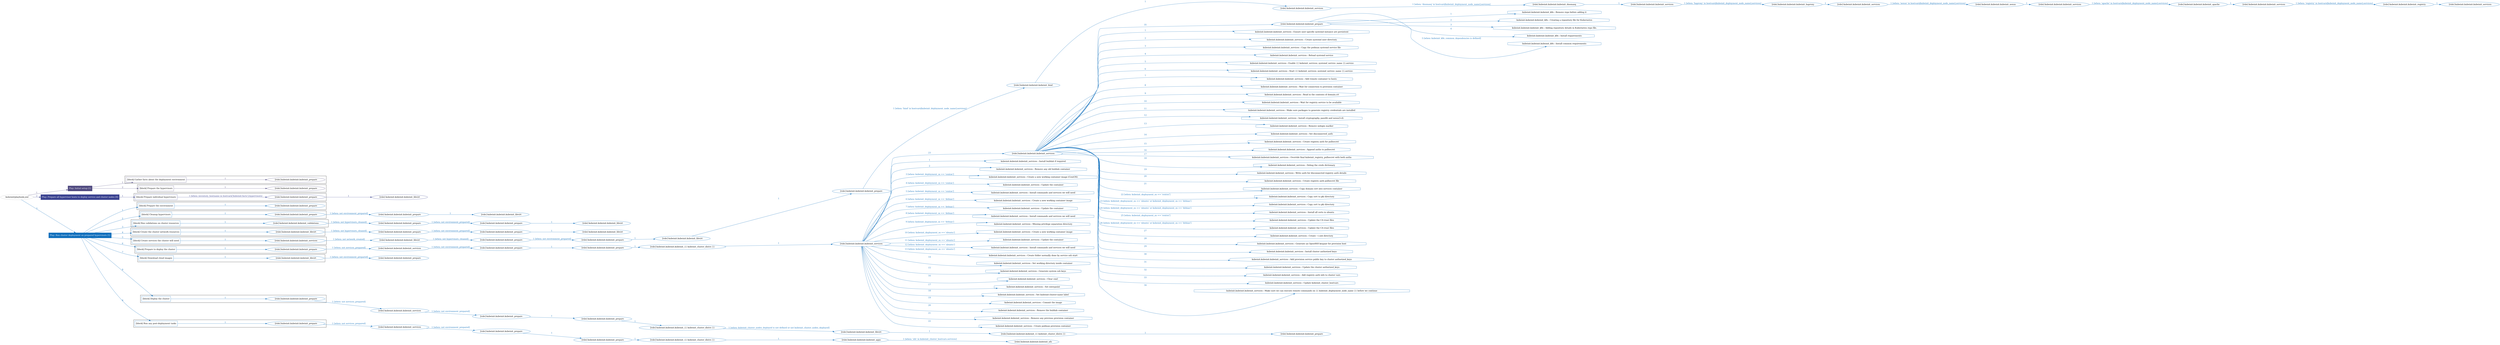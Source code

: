 digraph {
	graph [concentrate=true ordering=in rankdir=LR ratio=fill]
	edge [esep=5 sep=10]
	"kubeinit/playbook.yml" [id=root_node style=dotted]
	play_5ab662bb [label="Play: Initial setup (1)" color="#514b81" fontcolor="#ffffff" id=play_5ab662bb shape=box style=filled tooltip=localhost]
	"kubeinit/playbook.yml" -> play_5ab662bb [label="1 " color="#514b81" fontcolor="#514b81" id=edge_ebf3c23c labeltooltip="1 " tooltip="1 "]
	subgraph "kubeinit.kubeinit.kubeinit_prepare" {
		role_98ee734a [label="[role] kubeinit.kubeinit.kubeinit_prepare" color="#514b81" id=role_98ee734a tooltip="kubeinit.kubeinit.kubeinit_prepare"]
	}
	subgraph "kubeinit.kubeinit.kubeinit_prepare" {
		role_a39552b8 [label="[role] kubeinit.kubeinit.kubeinit_prepare" color="#514b81" id=role_a39552b8 tooltip="kubeinit.kubeinit.kubeinit_prepare"]
	}
	subgraph "Play: Initial setup (1)" {
		play_5ab662bb -> block_e096c8d4 [label=1 color="#514b81" fontcolor="#514b81" id=edge_49d02fd6 labeltooltip=1 tooltip=1]
		subgraph cluster_block_e096c8d4 {
			block_e096c8d4 [label="[block] Gather facts about the deployment environment" color="#514b81" id=block_e096c8d4 labeltooltip="Gather facts about the deployment environment" shape=box tooltip="Gather facts about the deployment environment"]
			block_e096c8d4 -> role_98ee734a [label="1 " color="#514b81" fontcolor="#514b81" id=edge_dd1d15f3 labeltooltip="1 " tooltip="1 "]
		}
		play_5ab662bb -> block_12f66b6c [label=2 color="#514b81" fontcolor="#514b81" id=edge_181e5036 labeltooltip=2 tooltip=2]
		subgraph cluster_block_12f66b6c {
			block_12f66b6c [label="[block] Prepare the hypervisors" color="#514b81" id=block_12f66b6c labeltooltip="Prepare the hypervisors" shape=box tooltip="Prepare the hypervisors"]
			block_12f66b6c -> role_a39552b8 [label="1 " color="#514b81" fontcolor="#514b81" id=edge_7336c1e9 labeltooltip="1 " tooltip="1 "]
		}
	}
	play_02433c2a [label="Play: Prepare all hypervisor hosts to deploy service and cluster nodes (0)" color="#3b4391" fontcolor="#ffffff" id=play_02433c2a shape=box style=filled tooltip="Play: Prepare all hypervisor hosts to deploy service and cluster nodes (0)"]
	"kubeinit/playbook.yml" -> play_02433c2a [label="2 " color="#3b4391" fontcolor="#3b4391" id=edge_a4c3095a labeltooltip="2 " tooltip="2 "]
	subgraph "kubeinit.kubeinit.kubeinit_libvirt" {
		role_f6bf8041 [label="[role] kubeinit.kubeinit.kubeinit_libvirt" color="#3b4391" id=role_f6bf8041 tooltip="kubeinit.kubeinit.kubeinit_libvirt"]
	}
	subgraph "kubeinit.kubeinit.kubeinit_prepare" {
		role_6ce1a612 [label="[role] kubeinit.kubeinit.kubeinit_prepare" color="#3b4391" id=role_6ce1a612 tooltip="kubeinit.kubeinit.kubeinit_prepare"]
		role_6ce1a612 -> role_f6bf8041 [label="1 " color="#3b4391" fontcolor="#3b4391" id=edge_2d008f45 labeltooltip="1 " tooltip="1 "]
	}
	subgraph "Play: Prepare all hypervisor hosts to deploy service and cluster nodes (0)" {
		play_02433c2a -> block_9ccbc82c [label=1 color="#3b4391" fontcolor="#3b4391" id=edge_af727c72 labeltooltip=1 tooltip=1]
		subgraph cluster_block_9ccbc82c {
			block_9ccbc82c [label="[block] Prepare individual hypervisors" color="#3b4391" id=block_9ccbc82c labeltooltip="Prepare individual hypervisors" shape=box tooltip="Prepare individual hypervisors"]
			block_9ccbc82c -> role_6ce1a612 [label="1 [when: inventory_hostname in hostvars['kubeinit-facts'].hypervisors]" color="#3b4391" fontcolor="#3b4391" id=edge_c4544136 labeltooltip="1 [when: inventory_hostname in hostvars['kubeinit-facts'].hypervisors]" tooltip="1 [when: inventory_hostname in hostvars['kubeinit-facts'].hypervisors]"]
		}
	}
	play_c6aca958 [label="Play: Run cluster deployment on prepared hypervisors (1)" color="#106fbc" fontcolor="#ffffff" id=play_c6aca958 shape=box style=filled tooltip=localhost]
	"kubeinit/playbook.yml" -> play_c6aca958 [label="3 " color="#106fbc" fontcolor="#106fbc" id=edge_037a0e92 labeltooltip="3 " tooltip="3 "]
	subgraph "kubeinit.kubeinit.kubeinit_prepare" {
		role_ac014271 [label="[role] kubeinit.kubeinit.kubeinit_prepare" color="#106fbc" id=role_ac014271 tooltip="kubeinit.kubeinit.kubeinit_prepare"]
	}
	subgraph "kubeinit.kubeinit.kubeinit_libvirt" {
		role_482a5015 [label="[role] kubeinit.kubeinit.kubeinit_libvirt" color="#106fbc" id=role_482a5015 tooltip="kubeinit.kubeinit.kubeinit_libvirt"]
	}
	subgraph "kubeinit.kubeinit.kubeinit_prepare" {
		role_163c467f [label="[role] kubeinit.kubeinit.kubeinit_prepare" color="#106fbc" id=role_163c467f tooltip="kubeinit.kubeinit.kubeinit_prepare"]
		role_163c467f -> role_482a5015 [label="1 " color="#106fbc" fontcolor="#106fbc" id=edge_fae512df labeltooltip="1 " tooltip="1 "]
	}
	subgraph "kubeinit.kubeinit.kubeinit_prepare" {
		role_073ed2dc [label="[role] kubeinit.kubeinit.kubeinit_prepare" color="#106fbc" id=role_073ed2dc tooltip="kubeinit.kubeinit.kubeinit_prepare"]
		role_073ed2dc -> role_163c467f [label="1 [when: not environment_prepared]" color="#106fbc" fontcolor="#106fbc" id=edge_1db2e264 labeltooltip="1 [when: not environment_prepared]" tooltip="1 [when: not environment_prepared]"]
	}
	subgraph "kubeinit.kubeinit.kubeinit_libvirt" {
		role_8c407f26 [label="[role] kubeinit.kubeinit.kubeinit_libvirt" color="#106fbc" id=role_8c407f26 tooltip="kubeinit.kubeinit.kubeinit_libvirt"]
	}
	subgraph "kubeinit.kubeinit.kubeinit_prepare" {
		role_5e22e991 [label="[role] kubeinit.kubeinit.kubeinit_prepare" color="#106fbc" id=role_5e22e991 tooltip="kubeinit.kubeinit.kubeinit_prepare"]
		role_5e22e991 -> role_8c407f26 [label="1 " color="#106fbc" fontcolor="#106fbc" id=edge_0cad0fa8 labeltooltip="1 " tooltip="1 "]
	}
	subgraph "kubeinit.kubeinit.kubeinit_prepare" {
		role_fffedd7f [label="[role] kubeinit.kubeinit.kubeinit_prepare" color="#106fbc" id=role_fffedd7f tooltip="kubeinit.kubeinit.kubeinit_prepare"]
		role_fffedd7f -> role_5e22e991 [label="1 [when: not environment_prepared]" color="#106fbc" fontcolor="#106fbc" id=edge_d866bcaa labeltooltip="1 [when: not environment_prepared]" tooltip="1 [when: not environment_prepared]"]
	}
	subgraph "kubeinit.kubeinit.kubeinit_validations" {
		role_8ad9839d [label="[role] kubeinit.kubeinit.kubeinit_validations" color="#106fbc" id=role_8ad9839d tooltip="kubeinit.kubeinit.kubeinit_validations"]
		role_8ad9839d -> role_fffedd7f [label="1 [when: not hypervisors_cleaned]" color="#106fbc" fontcolor="#106fbc" id=edge_c5886b38 labeltooltip="1 [when: not hypervisors_cleaned]" tooltip="1 [when: not hypervisors_cleaned]"]
	}
	subgraph "kubeinit.kubeinit.kubeinit_libvirt" {
		role_b13c2fc8 [label="[role] kubeinit.kubeinit.kubeinit_libvirt" color="#106fbc" id=role_b13c2fc8 tooltip="kubeinit.kubeinit.kubeinit_libvirt"]
	}
	subgraph "kubeinit.kubeinit.kubeinit_prepare" {
		role_e59cb795 [label="[role] kubeinit.kubeinit.kubeinit_prepare" color="#106fbc" id=role_e59cb795 tooltip="kubeinit.kubeinit.kubeinit_prepare"]
		role_e59cb795 -> role_b13c2fc8 [label="1 " color="#106fbc" fontcolor="#106fbc" id=edge_e53df473 labeltooltip="1 " tooltip="1 "]
	}
	subgraph "kubeinit.kubeinit.kubeinit_prepare" {
		role_00fa8c9d [label="[role] kubeinit.kubeinit.kubeinit_prepare" color="#106fbc" id=role_00fa8c9d tooltip="kubeinit.kubeinit.kubeinit_prepare"]
		role_00fa8c9d -> role_e59cb795 [label="1 [when: not environment_prepared]" color="#106fbc" fontcolor="#106fbc" id=edge_3fdacc5d labeltooltip="1 [when: not environment_prepared]" tooltip="1 [when: not environment_prepared]"]
	}
	subgraph "kubeinit.kubeinit.kubeinit_libvirt" {
		role_f760d7d8 [label="[role] kubeinit.kubeinit.kubeinit_libvirt" color="#106fbc" id=role_f760d7d8 tooltip="kubeinit.kubeinit.kubeinit_libvirt"]
		role_f760d7d8 -> role_00fa8c9d [label="1 [when: not hypervisors_cleaned]" color="#106fbc" fontcolor="#106fbc" id=edge_dfa277c0 labeltooltip="1 [when: not hypervisors_cleaned]" tooltip="1 [when: not hypervisors_cleaned]"]
	}
	subgraph "kubeinit.kubeinit.kubeinit_services" {
		role_31afbdfc [label="[role] kubeinit.kubeinit.kubeinit_services" color="#106fbc" id=role_31afbdfc tooltip="kubeinit.kubeinit.kubeinit_services"]
	}
	subgraph "kubeinit.kubeinit.kubeinit_registry" {
		role_6ca138fa [label="[role] kubeinit.kubeinit.kubeinit_registry" color="#106fbc" id=role_6ca138fa tooltip="kubeinit.kubeinit.kubeinit_registry"]
		role_6ca138fa -> role_31afbdfc [label="1 " color="#106fbc" fontcolor="#106fbc" id=edge_cd700514 labeltooltip="1 " tooltip="1 "]
	}
	subgraph "kubeinit.kubeinit.kubeinit_services" {
		role_bc919470 [label="[role] kubeinit.kubeinit.kubeinit_services" color="#106fbc" id=role_bc919470 tooltip="kubeinit.kubeinit.kubeinit_services"]
		role_bc919470 -> role_6ca138fa [label="1 [when: 'registry' in hostvars[kubeinit_deployment_node_name].services]" color="#106fbc" fontcolor="#106fbc" id=edge_43f704e1 labeltooltip="1 [when: 'registry' in hostvars[kubeinit_deployment_node_name].services]" tooltip="1 [when: 'registry' in hostvars[kubeinit_deployment_node_name].services]"]
	}
	subgraph "kubeinit.kubeinit.kubeinit_apache" {
		role_33f678dc [label="[role] kubeinit.kubeinit.kubeinit_apache" color="#106fbc" id=role_33f678dc tooltip="kubeinit.kubeinit.kubeinit_apache"]
		role_33f678dc -> role_bc919470 [label="1 " color="#106fbc" fontcolor="#106fbc" id=edge_02ea418f labeltooltip="1 " tooltip="1 "]
	}
	subgraph "kubeinit.kubeinit.kubeinit_services" {
		role_c966c406 [label="[role] kubeinit.kubeinit.kubeinit_services" color="#106fbc" id=role_c966c406 tooltip="kubeinit.kubeinit.kubeinit_services"]
		role_c966c406 -> role_33f678dc [label="1 [when: 'apache' in hostvars[kubeinit_deployment_node_name].services]" color="#106fbc" fontcolor="#106fbc" id=edge_fb604c72 labeltooltip="1 [when: 'apache' in hostvars[kubeinit_deployment_node_name].services]" tooltip="1 [when: 'apache' in hostvars[kubeinit_deployment_node_name].services]"]
	}
	subgraph "kubeinit.kubeinit.kubeinit_nexus" {
		role_31358922 [label="[role] kubeinit.kubeinit.kubeinit_nexus" color="#106fbc" id=role_31358922 tooltip="kubeinit.kubeinit.kubeinit_nexus"]
		role_31358922 -> role_c966c406 [label="1 " color="#106fbc" fontcolor="#106fbc" id=edge_43644a1e labeltooltip="1 " tooltip="1 "]
	}
	subgraph "kubeinit.kubeinit.kubeinit_services" {
		role_762c7896 [label="[role] kubeinit.kubeinit.kubeinit_services" color="#106fbc" id=role_762c7896 tooltip="kubeinit.kubeinit.kubeinit_services"]
		role_762c7896 -> role_31358922 [label="1 [when: 'nexus' in hostvars[kubeinit_deployment_node_name].services]" color="#106fbc" fontcolor="#106fbc" id=edge_3ec52e58 labeltooltip="1 [when: 'nexus' in hostvars[kubeinit_deployment_node_name].services]" tooltip="1 [when: 'nexus' in hostvars[kubeinit_deployment_node_name].services]"]
	}
	subgraph "kubeinit.kubeinit.kubeinit_haproxy" {
		role_9e303934 [label="[role] kubeinit.kubeinit.kubeinit_haproxy" color="#106fbc" id=role_9e303934 tooltip="kubeinit.kubeinit.kubeinit_haproxy"]
		role_9e303934 -> role_762c7896 [label="1 " color="#106fbc" fontcolor="#106fbc" id=edge_0b2f4ccd labeltooltip="1 " tooltip="1 "]
	}
	subgraph "kubeinit.kubeinit.kubeinit_services" {
		role_e7ed7ea0 [label="[role] kubeinit.kubeinit.kubeinit_services" color="#106fbc" id=role_e7ed7ea0 tooltip="kubeinit.kubeinit.kubeinit_services"]
		role_e7ed7ea0 -> role_9e303934 [label="1 [when: 'haproxy' in hostvars[kubeinit_deployment_node_name].services]" color="#106fbc" fontcolor="#106fbc" id=edge_50ef4c71 labeltooltip="1 [when: 'haproxy' in hostvars[kubeinit_deployment_node_name].services]" tooltip="1 [when: 'haproxy' in hostvars[kubeinit_deployment_node_name].services]"]
	}
	subgraph "kubeinit.kubeinit.kubeinit_dnsmasq" {
		role_09920162 [label="[role] kubeinit.kubeinit.kubeinit_dnsmasq" color="#106fbc" id=role_09920162 tooltip="kubeinit.kubeinit.kubeinit_dnsmasq"]
		role_09920162 -> role_e7ed7ea0 [label="1 " color="#106fbc" fontcolor="#106fbc" id=edge_3602e484 labeltooltip="1 " tooltip="1 "]
	}
	subgraph "kubeinit.kubeinit.kubeinit_services" {
		role_1d092cbe [label="[role] kubeinit.kubeinit.kubeinit_services" color="#106fbc" id=role_1d092cbe tooltip="kubeinit.kubeinit.kubeinit_services"]
		role_1d092cbe -> role_09920162 [label="1 [when: 'dnsmasq' in hostvars[kubeinit_deployment_node_name].services]" color="#106fbc" fontcolor="#106fbc" id=edge_44bb666c labeltooltip="1 [when: 'dnsmasq' in hostvars[kubeinit_deployment_node_name].services]" tooltip="1 [when: 'dnsmasq' in hostvars[kubeinit_deployment_node_name].services]"]
	}
	subgraph "kubeinit.kubeinit.kubeinit_bind" {
		role_01372d0e [label="[role] kubeinit.kubeinit.kubeinit_bind" color="#106fbc" id=role_01372d0e tooltip="kubeinit.kubeinit.kubeinit_bind"]
		role_01372d0e -> role_1d092cbe [label="1 " color="#106fbc" fontcolor="#106fbc" id=edge_c5a6786d labeltooltip="1 " tooltip="1 "]
	}
	subgraph "kubeinit.kubeinit.kubeinit_prepare" {
		role_6ece88f4 [label="[role] kubeinit.kubeinit.kubeinit_prepare" color="#106fbc" id=role_6ece88f4 tooltip="kubeinit.kubeinit.kubeinit_prepare"]
		role_6ece88f4 -> role_01372d0e [label="1 [when: 'bind' in hostvars[kubeinit_deployment_node_name].services]" color="#106fbc" fontcolor="#106fbc" id=edge_ceabd250 labeltooltip="1 [when: 'bind' in hostvars[kubeinit_deployment_node_name].services]" tooltip="1 [when: 'bind' in hostvars[kubeinit_deployment_node_name].services]"]
	}
	subgraph "kubeinit.kubeinit.kubeinit_libvirt" {
		role_2f3aa351 [label="[role] kubeinit.kubeinit.kubeinit_libvirt" color="#106fbc" id=role_2f3aa351 tooltip="kubeinit.kubeinit.kubeinit_libvirt"]
		role_2f3aa351 -> role_6ece88f4 [label="1 " color="#106fbc" fontcolor="#106fbc" id=edge_ca0fcede labeltooltip="1 " tooltip="1 "]
	}
	subgraph "kubeinit.kubeinit.kubeinit_prepare" {
		role_faf44b00 [label="[role] kubeinit.kubeinit.kubeinit_prepare" color="#106fbc" id=role_faf44b00 tooltip="kubeinit.kubeinit.kubeinit_prepare"]
		role_faf44b00 -> role_2f3aa351 [label="1 " color="#106fbc" fontcolor="#106fbc" id=edge_3dc9e9bf labeltooltip="1 " tooltip="1 "]
	}
	subgraph "kubeinit.kubeinit.kubeinit_prepare" {
		role_f3c1d98b [label="[role] kubeinit.kubeinit.kubeinit_prepare" color="#106fbc" id=role_f3c1d98b tooltip="kubeinit.kubeinit.kubeinit_prepare"]
		role_f3c1d98b -> role_faf44b00 [label="1 [when: not environment_prepared]" color="#106fbc" fontcolor="#106fbc" id=edge_71df6cd0 labeltooltip="1 [when: not environment_prepared]" tooltip="1 [when: not environment_prepared]"]
	}
	subgraph "kubeinit.kubeinit.kubeinit_libvirt" {
		role_306113ca [label="[role] kubeinit.kubeinit.kubeinit_libvirt" color="#106fbc" id=role_306113ca tooltip="kubeinit.kubeinit.kubeinit_libvirt"]
		role_306113ca -> role_f3c1d98b [label="1 [when: not hypervisors_cleaned]" color="#106fbc" fontcolor="#106fbc" id=edge_5e85fd25 labeltooltip="1 [when: not hypervisors_cleaned]" tooltip="1 [when: not hypervisors_cleaned]"]
	}
	subgraph "kubeinit.kubeinit.kubeinit_services" {
		role_e5888b7d [label="[role] kubeinit.kubeinit.kubeinit_services" color="#106fbc" id=role_e5888b7d tooltip="kubeinit.kubeinit.kubeinit_services"]
		role_e5888b7d -> role_306113ca [label="1 [when: not network_created]" color="#106fbc" fontcolor="#106fbc" id=edge_e43538a5 labeltooltip="1 [when: not network_created]" tooltip="1 [when: not network_created]"]
	}
	subgraph "kubeinit.kubeinit.kubeinit_prepare" {
		role_8159b9af [label="[role] kubeinit.kubeinit.kubeinit_prepare" color="#106fbc" id=role_8159b9af tooltip="kubeinit.kubeinit.kubeinit_prepare"]
		task_ed824fc7 [label="kubeinit.kubeinit.kubeinit_k8s : Remove repo before adding it" color="#106fbc" id=task_ed824fc7 shape=octagon tooltip="kubeinit.kubeinit.kubeinit_k8s : Remove repo before adding it"]
		role_8159b9af -> task_ed824fc7 [label="1 " color="#106fbc" fontcolor="#106fbc" id=edge_a9a38442 labeltooltip="1 " tooltip="1 "]
		task_d75c1d2a [label="kubeinit.kubeinit.kubeinit_k8s : Creating a repository file for Kubernetes" color="#106fbc" id=task_d75c1d2a shape=octagon tooltip="kubeinit.kubeinit.kubeinit_k8s : Creating a repository file for Kubernetes"]
		role_8159b9af -> task_d75c1d2a [label="2 " color="#106fbc" fontcolor="#106fbc" id=edge_c01504d5 labeltooltip="2 " tooltip="2 "]
		task_6aabfa82 [label="kubeinit.kubeinit.kubeinit_k8s : Adding repository details in Kubernetes repo file." color="#106fbc" id=task_6aabfa82 shape=octagon tooltip="kubeinit.kubeinit.kubeinit_k8s : Adding repository details in Kubernetes repo file."]
		role_8159b9af -> task_6aabfa82 [label="3 " color="#106fbc" fontcolor="#106fbc" id=edge_c625568f labeltooltip="3 " tooltip="3 "]
		task_5d1b185b [label="kubeinit.kubeinit.kubeinit_k8s : Install requirements" color="#106fbc" id=task_5d1b185b shape=octagon tooltip="kubeinit.kubeinit.kubeinit_k8s : Install requirements"]
		role_8159b9af -> task_5d1b185b [label="4 " color="#106fbc" fontcolor="#106fbc" id=edge_5b9de25e labeltooltip="4 " tooltip="4 "]
		task_3bce3506 [label="kubeinit.kubeinit.kubeinit_k8s : Install common requirements" color="#106fbc" id=task_3bce3506 shape=octagon tooltip="kubeinit.kubeinit.kubeinit_k8s : Install common requirements"]
		role_8159b9af -> task_3bce3506 [label="5 [when: kubeinit_k8s_common_dependencies is defined]" color="#106fbc" fontcolor="#106fbc" id=edge_4cb045f8 labeltooltip="5 [when: kubeinit_k8s_common_dependencies is defined]" tooltip="5 [when: kubeinit_k8s_common_dependencies is defined]"]
	}
	subgraph "kubeinit.kubeinit.kubeinit_services" {
		role_5f121c0a [label="[role] kubeinit.kubeinit.kubeinit_services" color="#106fbc" id=role_5f121c0a tooltip="kubeinit.kubeinit.kubeinit_services"]
		task_4196302a [label="kubeinit.kubeinit.kubeinit_services : Ensure user specific systemd instance are persistent" color="#106fbc" id=task_4196302a shape=octagon tooltip="kubeinit.kubeinit.kubeinit_services : Ensure user specific systemd instance are persistent"]
		role_5f121c0a -> task_4196302a [label="1 " color="#106fbc" fontcolor="#106fbc" id=edge_de88b558 labeltooltip="1 " tooltip="1 "]
		task_f3ad0cbe [label="kubeinit.kubeinit.kubeinit_services : Create systemd user directory" color="#106fbc" id=task_f3ad0cbe shape=octagon tooltip="kubeinit.kubeinit.kubeinit_services : Create systemd user directory"]
		role_5f121c0a -> task_f3ad0cbe [label="2 " color="#106fbc" fontcolor="#106fbc" id=edge_811e1090 labeltooltip="2 " tooltip="2 "]
		task_3076af28 [label="kubeinit.kubeinit.kubeinit_services : Copy the podman systemd service file" color="#106fbc" id=task_3076af28 shape=octagon tooltip="kubeinit.kubeinit.kubeinit_services : Copy the podman systemd service file"]
		role_5f121c0a -> task_3076af28 [label="3 " color="#106fbc" fontcolor="#106fbc" id=edge_d125f62f labeltooltip="3 " tooltip="3 "]
		task_32e1502b [label="kubeinit.kubeinit.kubeinit_services : Reload systemd service" color="#106fbc" id=task_32e1502b shape=octagon tooltip="kubeinit.kubeinit.kubeinit_services : Reload systemd service"]
		role_5f121c0a -> task_32e1502b [label="4 " color="#106fbc" fontcolor="#106fbc" id=edge_7d20908c labeltooltip="4 " tooltip="4 "]
		task_c3447a9f [label="kubeinit.kubeinit.kubeinit_services : Enable {{ kubeinit_services_systemd_service_name }}.service" color="#106fbc" id=task_c3447a9f shape=octagon tooltip="kubeinit.kubeinit.kubeinit_services : Enable {{ kubeinit_services_systemd_service_name }}.service"]
		role_5f121c0a -> task_c3447a9f [label="5 " color="#106fbc" fontcolor="#106fbc" id=edge_125db239 labeltooltip="5 " tooltip="5 "]
		task_3414b285 [label="kubeinit.kubeinit.kubeinit_services : Start {{ kubeinit_services_systemd_service_name }}.service" color="#106fbc" id=task_3414b285 shape=octagon tooltip="kubeinit.kubeinit.kubeinit_services : Start {{ kubeinit_services_systemd_service_name }}.service"]
		role_5f121c0a -> task_3414b285 [label="6 " color="#106fbc" fontcolor="#106fbc" id=edge_a732813b labeltooltip="6 " tooltip="6 "]
		task_24a11dc7 [label="kubeinit.kubeinit.kubeinit_services : Add remote container to hosts" color="#106fbc" id=task_24a11dc7 shape=octagon tooltip="kubeinit.kubeinit.kubeinit_services : Add remote container to hosts"]
		role_5f121c0a -> task_24a11dc7 [label="7 " color="#106fbc" fontcolor="#106fbc" id=edge_368cd9d9 labeltooltip="7 " tooltip="7 "]
		task_d4e31603 [label="kubeinit.kubeinit.kubeinit_services : Wait for connection to provision container" color="#106fbc" id=task_d4e31603 shape=octagon tooltip="kubeinit.kubeinit.kubeinit_services : Wait for connection to provision container"]
		role_5f121c0a -> task_d4e31603 [label="8 " color="#106fbc" fontcolor="#106fbc" id=edge_a6fd46be labeltooltip="8 " tooltip="8 "]
		task_b7b1e018 [label="kubeinit.kubeinit.kubeinit_services : Read in the contents of domain.crt" color="#106fbc" id=task_b7b1e018 shape=octagon tooltip="kubeinit.kubeinit.kubeinit_services : Read in the contents of domain.crt"]
		role_5f121c0a -> task_b7b1e018 [label="9 " color="#106fbc" fontcolor="#106fbc" id=edge_bd033d4e labeltooltip="9 " tooltip="9 "]
		task_156b1e8f [label="kubeinit.kubeinit.kubeinit_services : Wait for registry service to be available" color="#106fbc" id=task_156b1e8f shape=octagon tooltip="kubeinit.kubeinit.kubeinit_services : Wait for registry service to be available"]
		role_5f121c0a -> task_156b1e8f [label="10 " color="#106fbc" fontcolor="#106fbc" id=edge_d7bbd032 labeltooltip="10 " tooltip="10 "]
		task_12017c96 [label="kubeinit.kubeinit.kubeinit_services : Make sure packages to generate registry credentials are installed" color="#106fbc" id=task_12017c96 shape=octagon tooltip="kubeinit.kubeinit.kubeinit_services : Make sure packages to generate registry credentials are installed"]
		role_5f121c0a -> task_12017c96 [label="11 " color="#106fbc" fontcolor="#106fbc" id=edge_856d230f labeltooltip="11 " tooltip="11 "]
		task_f67e7161 [label="kubeinit.kubeinit.kubeinit_services : Install cryptography, passlib and nexus3-cli" color="#106fbc" id=task_f67e7161 shape=octagon tooltip="kubeinit.kubeinit.kubeinit_services : Install cryptography, passlib and nexus3-cli"]
		role_5f121c0a -> task_f67e7161 [label="12 " color="#106fbc" fontcolor="#106fbc" id=edge_b6e5325a labeltooltip="12 " tooltip="12 "]
		task_a0e8f826 [label="kubeinit.kubeinit.kubeinit_services : Remove nologin marker" color="#106fbc" id=task_a0e8f826 shape=octagon tooltip="kubeinit.kubeinit.kubeinit_services : Remove nologin marker"]
		role_5f121c0a -> task_a0e8f826 [label="13 " color="#106fbc" fontcolor="#106fbc" id=edge_4c5a515f labeltooltip="13 " tooltip="13 "]
		task_c8cb7c25 [label="kubeinit.kubeinit.kubeinit_services : Set disconnected_auth" color="#106fbc" id=task_c8cb7c25 shape=octagon tooltip="kubeinit.kubeinit.kubeinit_services : Set disconnected_auth"]
		role_5f121c0a -> task_c8cb7c25 [label="14 " color="#106fbc" fontcolor="#106fbc" id=edge_fc68d260 labeltooltip="14 " tooltip="14 "]
		task_c9e3cbe3 [label="kubeinit.kubeinit.kubeinit_services : Create registry auth for pullsecret" color="#106fbc" id=task_c9e3cbe3 shape=octagon tooltip="kubeinit.kubeinit.kubeinit_services : Create registry auth for pullsecret"]
		role_5f121c0a -> task_c9e3cbe3 [label="15 " color="#106fbc" fontcolor="#106fbc" id=edge_1bb4b551 labeltooltip="15 " tooltip="15 "]
		task_72dbdeb4 [label="kubeinit.kubeinit.kubeinit_services : Append auths to pullsecret" color="#106fbc" id=task_72dbdeb4 shape=octagon tooltip="kubeinit.kubeinit.kubeinit_services : Append auths to pullsecret"]
		role_5f121c0a -> task_72dbdeb4 [label="16 " color="#106fbc" fontcolor="#106fbc" id=edge_c1f16258 labeltooltip="16 " tooltip="16 "]
		task_eaed99e0 [label="kubeinit.kubeinit.kubeinit_services : Override final kubeinit_registry_pullsecret with both auths" color="#106fbc" id=task_eaed99e0 shape=octagon tooltip="kubeinit.kubeinit.kubeinit_services : Override final kubeinit_registry_pullsecret with both auths"]
		role_5f121c0a -> task_eaed99e0 [label="17 " color="#106fbc" fontcolor="#106fbc" id=edge_00216640 labeltooltip="17 " tooltip="17 "]
		task_31260c77 [label="kubeinit.kubeinit.kubeinit_services : Debug the creds dictionary" color="#106fbc" id=task_31260c77 shape=octagon tooltip="kubeinit.kubeinit.kubeinit_services : Debug the creds dictionary"]
		role_5f121c0a -> task_31260c77 [label="18 " color="#106fbc" fontcolor="#106fbc" id=edge_212e6261 labeltooltip="18 " tooltip="18 "]
		task_b532cecd [label="kubeinit.kubeinit.kubeinit_services : Write auth for disconnected registry auth details" color="#106fbc" id=task_b532cecd shape=octagon tooltip="kubeinit.kubeinit.kubeinit_services : Write auth for disconnected registry auth details"]
		role_5f121c0a -> task_b532cecd [label="19 " color="#106fbc" fontcolor="#106fbc" id=edge_d9ab88d3 labeltooltip="19 " tooltip="19 "]
		task_b43a9ade [label="kubeinit.kubeinit.kubeinit_services : Create registry auth pullsecret file" color="#106fbc" id=task_b43a9ade shape=octagon tooltip="kubeinit.kubeinit.kubeinit_services : Create registry auth pullsecret file"]
		role_5f121c0a -> task_b43a9ade [label="20 " color="#106fbc" fontcolor="#106fbc" id=edge_35023bda labeltooltip="20 " tooltip="20 "]
		task_d163f409 [label="kubeinit.kubeinit.kubeinit_services : Copy domain cert into services container" color="#106fbc" id=task_d163f409 shape=octagon tooltip="kubeinit.kubeinit.kubeinit_services : Copy domain cert into services container"]
		role_5f121c0a -> task_d163f409 [label="21 " color="#106fbc" fontcolor="#106fbc" id=edge_2141298f labeltooltip="21 " tooltip="21 "]
		task_e32e6ed1 [label="kubeinit.kubeinit.kubeinit_services : Copy cert to pki directory" color="#106fbc" id=task_e32e6ed1 shape=octagon tooltip="kubeinit.kubeinit.kubeinit_services : Copy cert to pki directory"]
		role_5f121c0a -> task_e32e6ed1 [label="22 [when: kubeinit_deployment_os == 'centos']" color="#106fbc" fontcolor="#106fbc" id=edge_26c8ca68 labeltooltip="22 [when: kubeinit_deployment_os == 'centos']" tooltip="22 [when: kubeinit_deployment_os == 'centos']"]
		task_4c4ee713 [label="kubeinit.kubeinit.kubeinit_services : Copy cert to pki directory" color="#106fbc" id=task_4c4ee713 shape=octagon tooltip="kubeinit.kubeinit.kubeinit_services : Copy cert to pki directory"]
		role_5f121c0a -> task_4c4ee713 [label="23 [when: kubeinit_deployment_os == 'ubuntu' or kubeinit_deployment_os == 'debian']" color="#106fbc" fontcolor="#106fbc" id=edge_d71bb6d5 labeltooltip="23 [when: kubeinit_deployment_os == 'ubuntu' or kubeinit_deployment_os == 'debian']" tooltip="23 [when: kubeinit_deployment_os == 'ubuntu' or kubeinit_deployment_os == 'debian']"]
		task_f8572373 [label="kubeinit.kubeinit.kubeinit_services : Install all certs in ubuntu" color="#106fbc" id=task_f8572373 shape=octagon tooltip="kubeinit.kubeinit.kubeinit_services : Install all certs in ubuntu"]
		role_5f121c0a -> task_f8572373 [label="24 [when: kubeinit_deployment_os == 'ubuntu' or kubeinit_deployment_os == 'debian']" color="#106fbc" fontcolor="#106fbc" id=edge_11f87902 labeltooltip="24 [when: kubeinit_deployment_os == 'ubuntu' or kubeinit_deployment_os == 'debian']" tooltip="24 [when: kubeinit_deployment_os == 'ubuntu' or kubeinit_deployment_os == 'debian']"]
		task_4fc38236 [label="kubeinit.kubeinit.kubeinit_services : Update the CA trust files" color="#106fbc" id=task_4fc38236 shape=octagon tooltip="kubeinit.kubeinit.kubeinit_services : Update the CA trust files"]
		role_5f121c0a -> task_4fc38236 [label="25 [when: kubeinit_deployment_os == 'centos']" color="#106fbc" fontcolor="#106fbc" id=edge_408b9956 labeltooltip="25 [when: kubeinit_deployment_os == 'centos']" tooltip="25 [when: kubeinit_deployment_os == 'centos']"]
		task_0a23fe22 [label="kubeinit.kubeinit.kubeinit_services : Update the CA trust files" color="#106fbc" id=task_0a23fe22 shape=octagon tooltip="kubeinit.kubeinit.kubeinit_services : Update the CA trust files"]
		role_5f121c0a -> task_0a23fe22 [label="26 [when: kubeinit_deployment_os == 'ubuntu' or kubeinit_deployment_os == 'debian']" color="#106fbc" fontcolor="#106fbc" id=edge_a2ea73ef labeltooltip="26 [when: kubeinit_deployment_os == 'ubuntu' or kubeinit_deployment_os == 'debian']" tooltip="26 [when: kubeinit_deployment_os == 'ubuntu' or kubeinit_deployment_os == 'debian']"]
		task_fe744e0a [label="kubeinit.kubeinit.kubeinit_services : Create ~/.ssh directory" color="#106fbc" id=task_fe744e0a shape=octagon tooltip="kubeinit.kubeinit.kubeinit_services : Create ~/.ssh directory"]
		role_5f121c0a -> task_fe744e0a [label="27 " color="#106fbc" fontcolor="#106fbc" id=edge_61309d4e labeltooltip="27 " tooltip="27 "]
		task_5bc218ed [label="kubeinit.kubeinit.kubeinit_services : Generate an OpenSSH keypair for provision host" color="#106fbc" id=task_5bc218ed shape=octagon tooltip="kubeinit.kubeinit.kubeinit_services : Generate an OpenSSH keypair for provision host"]
		role_5f121c0a -> task_5bc218ed [label="28 " color="#106fbc" fontcolor="#106fbc" id=edge_a7bf2fb7 labeltooltip="28 " tooltip="28 "]
		task_94f3974b [label="kubeinit.kubeinit.kubeinit_services : Install cluster authorized keys" color="#106fbc" id=task_94f3974b shape=octagon tooltip="kubeinit.kubeinit.kubeinit_services : Install cluster authorized keys"]
		role_5f121c0a -> task_94f3974b [label="29 " color="#106fbc" fontcolor="#106fbc" id=edge_44f49b04 labeltooltip="29 " tooltip="29 "]
		task_9479f36d [label="kubeinit.kubeinit.kubeinit_services : Add provision service public key to cluster authorized_keys" color="#106fbc" id=task_9479f36d shape=octagon tooltip="kubeinit.kubeinit.kubeinit_services : Add provision service public key to cluster authorized_keys"]
		role_5f121c0a -> task_9479f36d [label="30 " color="#106fbc" fontcolor="#106fbc" id=edge_cc2c167e labeltooltip="30 " tooltip="30 "]
		task_736248a0 [label="kubeinit.kubeinit.kubeinit_services : Update the cluster authorized_keys" color="#106fbc" id=task_736248a0 shape=octagon tooltip="kubeinit.kubeinit.kubeinit_services : Update the cluster authorized_keys"]
		role_5f121c0a -> task_736248a0 [label="31 " color="#106fbc" fontcolor="#106fbc" id=edge_39896865 labeltooltip="31 " tooltip="31 "]
		task_313e16d1 [label="kubeinit.kubeinit.kubeinit_services : Add registry auth info to cluster vars" color="#106fbc" id=task_313e16d1 shape=octagon tooltip="kubeinit.kubeinit.kubeinit_services : Add registry auth info to cluster vars"]
		role_5f121c0a -> task_313e16d1 [label="32 " color="#106fbc" fontcolor="#106fbc" id=edge_153102f5 labeltooltip="32 " tooltip="32 "]
		task_17201a14 [label="kubeinit.kubeinit.kubeinit_services : Update kubeinit_cluster_hostvars" color="#106fbc" id=task_17201a14 shape=octagon tooltip="kubeinit.kubeinit.kubeinit_services : Update kubeinit_cluster_hostvars"]
		role_5f121c0a -> task_17201a14 [label="33 " color="#106fbc" fontcolor="#106fbc" id=edge_2e736eef labeltooltip="33 " tooltip="33 "]
		task_41225e7e [label="kubeinit.kubeinit.kubeinit_services : Make sure we can execute remote commands on {{ kubeinit_deployment_node_name }} before we continue" color="#106fbc" id=task_41225e7e shape=octagon tooltip="kubeinit.kubeinit.kubeinit_services : Make sure we can execute remote commands on {{ kubeinit_deployment_node_name }} before we continue"]
		role_5f121c0a -> task_41225e7e [label="34 " color="#106fbc" fontcolor="#106fbc" id=edge_134d3d47 labeltooltip="34 " tooltip="34 "]
		role_5f121c0a -> role_8159b9af [label="35 " color="#106fbc" fontcolor="#106fbc" id=edge_a94fb1e7 labeltooltip="35 " tooltip="35 "]
	}
	subgraph "kubeinit.kubeinit.kubeinit_services" {
		role_4a5d0d65 [label="[role] kubeinit.kubeinit.kubeinit_services" color="#106fbc" id=role_4a5d0d65 tooltip="kubeinit.kubeinit.kubeinit_services"]
		task_bf1b84e1 [label="kubeinit.kubeinit.kubeinit_services : Install buildah if required" color="#106fbc" id=task_bf1b84e1 shape=octagon tooltip="kubeinit.kubeinit.kubeinit_services : Install buildah if required"]
		role_4a5d0d65 -> task_bf1b84e1 [label="1 " color="#106fbc" fontcolor="#106fbc" id=edge_45ac6b6c labeltooltip="1 " tooltip="1 "]
		task_be5faa08 [label="kubeinit.kubeinit.kubeinit_services : Remove any old buildah container" color="#106fbc" id=task_be5faa08 shape=octagon tooltip="kubeinit.kubeinit.kubeinit_services : Remove any old buildah container"]
		role_4a5d0d65 -> task_be5faa08 [label="2 " color="#106fbc" fontcolor="#106fbc" id=edge_7332fe51 labeltooltip="2 " tooltip="2 "]
		task_0ad72757 [label="kubeinit.kubeinit.kubeinit_services : Create a new working container image (CentOS)" color="#106fbc" id=task_0ad72757 shape=octagon tooltip="kubeinit.kubeinit.kubeinit_services : Create a new working container image (CentOS)"]
		role_4a5d0d65 -> task_0ad72757 [label="3 [when: kubeinit_deployment_os == 'centos']" color="#106fbc" fontcolor="#106fbc" id=edge_e20446cb labeltooltip="3 [when: kubeinit_deployment_os == 'centos']" tooltip="3 [when: kubeinit_deployment_os == 'centos']"]
		task_635b07cc [label="kubeinit.kubeinit.kubeinit_services : Update the container" color="#106fbc" id=task_635b07cc shape=octagon tooltip="kubeinit.kubeinit.kubeinit_services : Update the container"]
		role_4a5d0d65 -> task_635b07cc [label="4 [when: kubeinit_deployment_os == 'centos']" color="#106fbc" fontcolor="#106fbc" id=edge_bd7b43e1 labeltooltip="4 [when: kubeinit_deployment_os == 'centos']" tooltip="4 [when: kubeinit_deployment_os == 'centos']"]
		task_9d916a7c [label="kubeinit.kubeinit.kubeinit_services : Install commands and services we will need" color="#106fbc" id=task_9d916a7c shape=octagon tooltip="kubeinit.kubeinit.kubeinit_services : Install commands and services we will need"]
		role_4a5d0d65 -> task_9d916a7c [label="5 [when: kubeinit_deployment_os == 'centos']" color="#106fbc" fontcolor="#106fbc" id=edge_15284179 labeltooltip="5 [when: kubeinit_deployment_os == 'centos']" tooltip="5 [when: kubeinit_deployment_os == 'centos']"]
		task_0a58928b [label="kubeinit.kubeinit.kubeinit_services : Create a new working container image" color="#106fbc" id=task_0a58928b shape=octagon tooltip="kubeinit.kubeinit.kubeinit_services : Create a new working container image"]
		role_4a5d0d65 -> task_0a58928b [label="6 [when: kubeinit_deployment_os == 'debian']" color="#106fbc" fontcolor="#106fbc" id=edge_2b59747e labeltooltip="6 [when: kubeinit_deployment_os == 'debian']" tooltip="6 [when: kubeinit_deployment_os == 'debian']"]
		task_1a088b07 [label="kubeinit.kubeinit.kubeinit_services : Update the container" color="#106fbc" id=task_1a088b07 shape=octagon tooltip="kubeinit.kubeinit.kubeinit_services : Update the container"]
		role_4a5d0d65 -> task_1a088b07 [label="7 [when: kubeinit_deployment_os == 'debian']" color="#106fbc" fontcolor="#106fbc" id=edge_685334ab labeltooltip="7 [when: kubeinit_deployment_os == 'debian']" tooltip="7 [when: kubeinit_deployment_os == 'debian']"]
		task_4bc0f5a7 [label="kubeinit.kubeinit.kubeinit_services : Install commands and services we will need" color="#106fbc" id=task_4bc0f5a7 shape=octagon tooltip="kubeinit.kubeinit.kubeinit_services : Install commands and services we will need"]
		role_4a5d0d65 -> task_4bc0f5a7 [label="8 [when: kubeinit_deployment_os == 'debian']" color="#106fbc" fontcolor="#106fbc" id=edge_cefb50ee labeltooltip="8 [when: kubeinit_deployment_os == 'debian']" tooltip="8 [when: kubeinit_deployment_os == 'debian']"]
		task_03ba4bb8 [label="kubeinit.kubeinit.kubeinit_services : Missing privilege separation directory" color="#106fbc" id=task_03ba4bb8 shape=octagon tooltip="kubeinit.kubeinit.kubeinit_services : Missing privilege separation directory"]
		role_4a5d0d65 -> task_03ba4bb8 [label="9 [when: kubeinit_deployment_os == 'debian']" color="#106fbc" fontcolor="#106fbc" id=edge_3a982faf labeltooltip="9 [when: kubeinit_deployment_os == 'debian']" tooltip="9 [when: kubeinit_deployment_os == 'debian']"]
		task_1606cb50 [label="kubeinit.kubeinit.kubeinit_services : Create a new working container image" color="#106fbc" id=task_1606cb50 shape=octagon tooltip="kubeinit.kubeinit.kubeinit_services : Create a new working container image"]
		role_4a5d0d65 -> task_1606cb50 [label="10 [when: kubeinit_deployment_os == 'ubuntu']" color="#106fbc" fontcolor="#106fbc" id=edge_d2a13461 labeltooltip="10 [when: kubeinit_deployment_os == 'ubuntu']" tooltip="10 [when: kubeinit_deployment_os == 'ubuntu']"]
		task_7fc05a44 [label="kubeinit.kubeinit.kubeinit_services : Update the container" color="#106fbc" id=task_7fc05a44 shape=octagon tooltip="kubeinit.kubeinit.kubeinit_services : Update the container"]
		role_4a5d0d65 -> task_7fc05a44 [label="11 [when: kubeinit_deployment_os == 'ubuntu']" color="#106fbc" fontcolor="#106fbc" id=edge_34eee869 labeltooltip="11 [when: kubeinit_deployment_os == 'ubuntu']" tooltip="11 [when: kubeinit_deployment_os == 'ubuntu']"]
		task_f98a7de5 [label="kubeinit.kubeinit.kubeinit_services : Install commands and services we will need" color="#106fbc" id=task_f98a7de5 shape=octagon tooltip="kubeinit.kubeinit.kubeinit_services : Install commands and services we will need"]
		role_4a5d0d65 -> task_f98a7de5 [label="12 [when: kubeinit_deployment_os == 'ubuntu']" color="#106fbc" fontcolor="#106fbc" id=edge_b147359a labeltooltip="12 [when: kubeinit_deployment_os == 'ubuntu']" tooltip="12 [when: kubeinit_deployment_os == 'ubuntu']"]
		task_8afd837d [label="kubeinit.kubeinit.kubeinit_services : Create folder normally done by service ssh start" color="#106fbc" id=task_8afd837d shape=octagon tooltip="kubeinit.kubeinit.kubeinit_services : Create folder normally done by service ssh start"]
		role_4a5d0d65 -> task_8afd837d [label="13 [when: kubeinit_deployment_os == 'ubuntu']" color="#106fbc" fontcolor="#106fbc" id=edge_5340e6ce labeltooltip="13 [when: kubeinit_deployment_os == 'ubuntu']" tooltip="13 [when: kubeinit_deployment_os == 'ubuntu']"]
		task_597bebf1 [label="kubeinit.kubeinit.kubeinit_services : Set working directory inside container" color="#106fbc" id=task_597bebf1 shape=octagon tooltip="kubeinit.kubeinit.kubeinit_services : Set working directory inside container"]
		role_4a5d0d65 -> task_597bebf1 [label="14 " color="#106fbc" fontcolor="#106fbc" id=edge_4797a70f labeltooltip="14 " tooltip="14 "]
		task_a2d10372 [label="kubeinit.kubeinit.kubeinit_services : Generate system ssh keys" color="#106fbc" id=task_a2d10372 shape=octagon tooltip="kubeinit.kubeinit.kubeinit_services : Generate system ssh keys"]
		role_4a5d0d65 -> task_a2d10372 [label="15 " color="#106fbc" fontcolor="#106fbc" id=edge_b76b4b1e labeltooltip="15 " tooltip="15 "]
		task_1db46a5a [label="kubeinit.kubeinit.kubeinit_services : Clear cmd" color="#106fbc" id=task_1db46a5a shape=octagon tooltip="kubeinit.kubeinit.kubeinit_services : Clear cmd"]
		role_4a5d0d65 -> task_1db46a5a [label="16 " color="#106fbc" fontcolor="#106fbc" id=edge_1887e568 labeltooltip="16 " tooltip="16 "]
		task_f8fade6d [label="kubeinit.kubeinit.kubeinit_services : Set entrypoint" color="#106fbc" id=task_f8fade6d shape=octagon tooltip="kubeinit.kubeinit.kubeinit_services : Set entrypoint"]
		role_4a5d0d65 -> task_f8fade6d [label="17 " color="#106fbc" fontcolor="#106fbc" id=edge_e0d21812 labeltooltip="17 " tooltip="17 "]
		task_6cf16671 [label="kubeinit.kubeinit.kubeinit_services : Set kubeinit-cluster-name label" color="#106fbc" id=task_6cf16671 shape=octagon tooltip="kubeinit.kubeinit.kubeinit_services : Set kubeinit-cluster-name label"]
		role_4a5d0d65 -> task_6cf16671 [label="18 " color="#106fbc" fontcolor="#106fbc" id=edge_598efc6a labeltooltip="18 " tooltip="18 "]
		task_928c5338 [label="kubeinit.kubeinit.kubeinit_services : Commit the image" color="#106fbc" id=task_928c5338 shape=octagon tooltip="kubeinit.kubeinit.kubeinit_services : Commit the image"]
		role_4a5d0d65 -> task_928c5338 [label="19 " color="#106fbc" fontcolor="#106fbc" id=edge_ee187df7 labeltooltip="19 " tooltip="19 "]
		task_d1796a01 [label="kubeinit.kubeinit.kubeinit_services : Remove the buildah container" color="#106fbc" id=task_d1796a01 shape=octagon tooltip="kubeinit.kubeinit.kubeinit_services : Remove the buildah container"]
		role_4a5d0d65 -> task_d1796a01 [label="20 " color="#106fbc" fontcolor="#106fbc" id=edge_3c3146e9 labeltooltip="20 " tooltip="20 "]
		task_09de2a1f [label="kubeinit.kubeinit.kubeinit_services : Remove any previous provision container" color="#106fbc" id=task_09de2a1f shape=octagon tooltip="kubeinit.kubeinit.kubeinit_services : Remove any previous provision container"]
		role_4a5d0d65 -> task_09de2a1f [label="21 " color="#106fbc" fontcolor="#106fbc" id=edge_05183a55 labeltooltip="21 " tooltip="21 "]
		task_6fc1fef4 [label="kubeinit.kubeinit.kubeinit_services : Create podman provision container" color="#106fbc" id=task_6fc1fef4 shape=octagon tooltip="kubeinit.kubeinit.kubeinit_services : Create podman provision container"]
		role_4a5d0d65 -> task_6fc1fef4 [label="22 " color="#106fbc" fontcolor="#106fbc" id=edge_940c785e labeltooltip="22 " tooltip="22 "]
		role_4a5d0d65 -> role_5f121c0a [label="23 " color="#106fbc" fontcolor="#106fbc" id=edge_71aae617 labeltooltip="23 " tooltip="23 "]
	}
	subgraph "kubeinit.kubeinit.kubeinit_{{ kubeinit_cluster_distro }}" {
		role_52fd22c5 [label="[role] kubeinit.kubeinit.kubeinit_{{ kubeinit_cluster_distro }}" color="#106fbc" id=role_52fd22c5 tooltip="kubeinit.kubeinit.kubeinit_{{ kubeinit_cluster_distro }}"]
		role_52fd22c5 -> role_4a5d0d65 [label="1 " color="#106fbc" fontcolor="#106fbc" id=edge_1a890a18 labeltooltip="1 " tooltip="1 "]
	}
	subgraph "kubeinit.kubeinit.kubeinit_prepare" {
		role_4189c36d [label="[role] kubeinit.kubeinit.kubeinit_prepare" color="#106fbc" id=role_4189c36d tooltip="kubeinit.kubeinit.kubeinit_prepare"]
		role_4189c36d -> role_52fd22c5 [label="1 " color="#106fbc" fontcolor="#106fbc" id=edge_425bc8e2 labeltooltip="1 " tooltip="1 "]
	}
	subgraph "kubeinit.kubeinit.kubeinit_prepare" {
		role_23b9f8cf [label="[role] kubeinit.kubeinit.kubeinit_prepare" color="#106fbc" id=role_23b9f8cf tooltip="kubeinit.kubeinit.kubeinit_prepare"]
		role_23b9f8cf -> role_4189c36d [label="1 " color="#106fbc" fontcolor="#106fbc" id=edge_1357bc0f labeltooltip="1 " tooltip="1 "]
	}
	subgraph "kubeinit.kubeinit.kubeinit_services" {
		role_1e2652e8 [label="[role] kubeinit.kubeinit.kubeinit_services" color="#106fbc" id=role_1e2652e8 tooltip="kubeinit.kubeinit.kubeinit_services"]
		role_1e2652e8 -> role_23b9f8cf [label="1 [when: not environment_prepared]" color="#106fbc" fontcolor="#106fbc" id=edge_82468d25 labeltooltip="1 [when: not environment_prepared]" tooltip="1 [when: not environment_prepared]"]
	}
	subgraph "kubeinit.kubeinit.kubeinit_prepare" {
		role_69761645 [label="[role] kubeinit.kubeinit.kubeinit_prepare" color="#106fbc" id=role_69761645 tooltip="kubeinit.kubeinit.kubeinit_prepare"]
		role_69761645 -> role_1e2652e8 [label="1 [when: not services_prepared]" color="#106fbc" fontcolor="#106fbc" id=edge_b354943a labeltooltip="1 [when: not services_prepared]" tooltip="1 [when: not services_prepared]"]
	}
	subgraph "kubeinit.kubeinit.kubeinit_prepare" {
		role_c0a12d42 [label="[role] kubeinit.kubeinit.kubeinit_prepare" color="#106fbc" id=role_c0a12d42 tooltip="kubeinit.kubeinit.kubeinit_prepare"]
	}
	subgraph "kubeinit.kubeinit.kubeinit_libvirt" {
		role_a6558d18 [label="[role] kubeinit.kubeinit.kubeinit_libvirt" color="#106fbc" id=role_a6558d18 tooltip="kubeinit.kubeinit.kubeinit_libvirt"]
		role_a6558d18 -> role_c0a12d42 [label="1 [when: not environment_prepared]" color="#106fbc" fontcolor="#106fbc" id=edge_91c16d94 labeltooltip="1 [when: not environment_prepared]" tooltip="1 [when: not environment_prepared]"]
	}
	subgraph "kubeinit.kubeinit.kubeinit_prepare" {
		role_37811ef5 [label="[role] kubeinit.kubeinit.kubeinit_prepare" color="#106fbc" id=role_37811ef5 tooltip="kubeinit.kubeinit.kubeinit_prepare"]
	}
	subgraph "kubeinit.kubeinit.kubeinit_{{ kubeinit_cluster_distro }}" {
		role_f88a7248 [label="[role] kubeinit.kubeinit.kubeinit_{{ kubeinit_cluster_distro }}" color="#106fbc" id=role_f88a7248 tooltip="kubeinit.kubeinit.kubeinit_{{ kubeinit_cluster_distro }}"]
		role_f88a7248 -> role_37811ef5 [label="1 " color="#106fbc" fontcolor="#106fbc" id=edge_d72eda47 labeltooltip="1 " tooltip="1 "]
	}
	subgraph "kubeinit.kubeinit.kubeinit_libvirt" {
		role_2e86c63e [label="[role] kubeinit.kubeinit.kubeinit_libvirt" color="#106fbc" id=role_2e86c63e tooltip="kubeinit.kubeinit.kubeinit_libvirt"]
		role_2e86c63e -> role_f88a7248 [label="1 " color="#106fbc" fontcolor="#106fbc" id=edge_1d6d2e82 labeltooltip="1 " tooltip="1 "]
	}
	subgraph "kubeinit.kubeinit.kubeinit_{{ kubeinit_cluster_distro }}" {
		role_a7a4ab39 [label="[role] kubeinit.kubeinit.kubeinit_{{ kubeinit_cluster_distro }}" color="#106fbc" id=role_a7a4ab39 tooltip="kubeinit.kubeinit.kubeinit_{{ kubeinit_cluster_distro }}"]
		role_a7a4ab39 -> role_2e86c63e [label="1 [when: kubeinit_cluster_nodes_deployed is not defined or not kubeinit_cluster_nodes_deployed]" color="#106fbc" fontcolor="#106fbc" id=edge_984becc5 labeltooltip="1 [when: kubeinit_cluster_nodes_deployed is not defined or not kubeinit_cluster_nodes_deployed]" tooltip="1 [when: kubeinit_cluster_nodes_deployed is not defined or not kubeinit_cluster_nodes_deployed]"]
	}
	subgraph "kubeinit.kubeinit.kubeinit_prepare" {
		role_8b800d47 [label="[role] kubeinit.kubeinit.kubeinit_prepare" color="#106fbc" id=role_8b800d47 tooltip="kubeinit.kubeinit.kubeinit_prepare"]
		role_8b800d47 -> role_a7a4ab39 [label="1 " color="#106fbc" fontcolor="#106fbc" id=edge_dfa4c410 labeltooltip="1 " tooltip="1 "]
	}
	subgraph "kubeinit.kubeinit.kubeinit_prepare" {
		role_bf9e538b [label="[role] kubeinit.kubeinit.kubeinit_prepare" color="#106fbc" id=role_bf9e538b tooltip="kubeinit.kubeinit.kubeinit_prepare"]
		role_bf9e538b -> role_8b800d47 [label="1 " color="#106fbc" fontcolor="#106fbc" id=edge_aad74108 labeltooltip="1 " tooltip="1 "]
	}
	subgraph "kubeinit.kubeinit.kubeinit_services" {
		role_5199a45b [label="[role] kubeinit.kubeinit.kubeinit_services" color="#106fbc" id=role_5199a45b tooltip="kubeinit.kubeinit.kubeinit_services"]
		role_5199a45b -> role_bf9e538b [label="1 [when: not environment_prepared]" color="#106fbc" fontcolor="#106fbc" id=edge_5f275c06 labeltooltip="1 [when: not environment_prepared]" tooltip="1 [when: not environment_prepared]"]
	}
	subgraph "kubeinit.kubeinit.kubeinit_prepare" {
		role_61eedfa6 [label="[role] kubeinit.kubeinit.kubeinit_prepare" color="#106fbc" id=role_61eedfa6 tooltip="kubeinit.kubeinit.kubeinit_prepare"]
		role_61eedfa6 -> role_5199a45b [label="1 [when: not services_prepared]" color="#106fbc" fontcolor="#106fbc" id=edge_521e07cb labeltooltip="1 [when: not services_prepared]" tooltip="1 [when: not services_prepared]"]
	}
	subgraph "kubeinit.kubeinit.kubeinit_nfs" {
		role_56077fe2 [label="[role] kubeinit.kubeinit.kubeinit_nfs" color="#106fbc" id=role_56077fe2 tooltip="kubeinit.kubeinit.kubeinit_nfs"]
	}
	subgraph "kubeinit.kubeinit.kubeinit_apps" {
		role_eff2dc86 [label="[role] kubeinit.kubeinit.kubeinit_apps" color="#106fbc" id=role_eff2dc86 tooltip="kubeinit.kubeinit.kubeinit_apps"]
		role_eff2dc86 -> role_56077fe2 [label="1 [when: 'nfs' in kubeinit_cluster_hostvars.services]" color="#106fbc" fontcolor="#106fbc" id=edge_cffac862 labeltooltip="1 [when: 'nfs' in kubeinit_cluster_hostvars.services]" tooltip="1 [when: 'nfs' in kubeinit_cluster_hostvars.services]"]
	}
	subgraph "kubeinit.kubeinit.kubeinit_{{ kubeinit_cluster_distro }}" {
		role_2a00353c [label="[role] kubeinit.kubeinit.kubeinit_{{ kubeinit_cluster_distro }}" color="#106fbc" id=role_2a00353c tooltip="kubeinit.kubeinit.kubeinit_{{ kubeinit_cluster_distro }}"]
		role_2a00353c -> role_eff2dc86 [label="1 " color="#106fbc" fontcolor="#106fbc" id=edge_c7329912 labeltooltip="1 " tooltip="1 "]
	}
	subgraph "kubeinit.kubeinit.kubeinit_prepare" {
		role_0306bf8e [label="[role] kubeinit.kubeinit.kubeinit_prepare" color="#106fbc" id=role_0306bf8e tooltip="kubeinit.kubeinit.kubeinit_prepare"]
		role_0306bf8e -> role_2a00353c [label="1 " color="#106fbc" fontcolor="#106fbc" id=edge_041b6329 labeltooltip="1 " tooltip="1 "]
	}
	subgraph "kubeinit.kubeinit.kubeinit_prepare" {
		role_9f9e448d [label="[role] kubeinit.kubeinit.kubeinit_prepare" color="#106fbc" id=role_9f9e448d tooltip="kubeinit.kubeinit.kubeinit_prepare"]
		role_9f9e448d -> role_0306bf8e [label="1 " color="#106fbc" fontcolor="#106fbc" id=edge_750a106f labeltooltip="1 " tooltip="1 "]
	}
	subgraph "kubeinit.kubeinit.kubeinit_services" {
		role_44e6f8de [label="[role] kubeinit.kubeinit.kubeinit_services" color="#106fbc" id=role_44e6f8de tooltip="kubeinit.kubeinit.kubeinit_services"]
		role_44e6f8de -> role_9f9e448d [label="1 [when: not environment_prepared]" color="#106fbc" fontcolor="#106fbc" id=edge_0a070013 labeltooltip="1 [when: not environment_prepared]" tooltip="1 [when: not environment_prepared]"]
	}
	subgraph "kubeinit.kubeinit.kubeinit_prepare" {
		role_9063de8a [label="[role] kubeinit.kubeinit.kubeinit_prepare" color="#106fbc" id=role_9063de8a tooltip="kubeinit.kubeinit.kubeinit_prepare"]
		role_9063de8a -> role_44e6f8de [label="1 [when: not services_prepared]" color="#106fbc" fontcolor="#106fbc" id=edge_35260cad labeltooltip="1 [when: not services_prepared]" tooltip="1 [when: not services_prepared]"]
	}
	subgraph "Play: Run cluster deployment on prepared hypervisors (1)" {
		play_c6aca958 -> block_d177c5c5 [label=1 color="#106fbc" fontcolor="#106fbc" id=edge_85ab90a2 labeltooltip=1 tooltip=1]
		subgraph cluster_block_d177c5c5 {
			block_d177c5c5 [label="[block] Prepare the environment" color="#106fbc" id=block_d177c5c5 labeltooltip="Prepare the environment" shape=box tooltip="Prepare the environment"]
			block_d177c5c5 -> role_ac014271 [label="1 " color="#106fbc" fontcolor="#106fbc" id=edge_5f92c7aa labeltooltip="1 " tooltip="1 "]
		}
		play_c6aca958 -> block_108acb5f [label=2 color="#106fbc" fontcolor="#106fbc" id=edge_6f646560 labeltooltip=2 tooltip=2]
		subgraph cluster_block_108acb5f {
			block_108acb5f [label="[block] Cleanup hypervisors" color="#106fbc" id=block_108acb5f labeltooltip="Cleanup hypervisors" shape=box tooltip="Cleanup hypervisors"]
			block_108acb5f -> role_073ed2dc [label="1 " color="#106fbc" fontcolor="#106fbc" id=edge_f745aabf labeltooltip="1 " tooltip="1 "]
		}
		play_c6aca958 -> block_33df61d3 [label=3 color="#106fbc" fontcolor="#106fbc" id=edge_44ee5131 labeltooltip=3 tooltip=3]
		subgraph cluster_block_33df61d3 {
			block_33df61d3 [label="[block] Run validations on cluster resources" color="#106fbc" id=block_33df61d3 labeltooltip="Run validations on cluster resources" shape=box tooltip="Run validations on cluster resources"]
			block_33df61d3 -> role_8ad9839d [label="1 " color="#106fbc" fontcolor="#106fbc" id=edge_29250989 labeltooltip="1 " tooltip="1 "]
		}
		play_c6aca958 -> block_20f5d2e3 [label=4 color="#106fbc" fontcolor="#106fbc" id=edge_c9f80d97 labeltooltip=4 tooltip=4]
		subgraph cluster_block_20f5d2e3 {
			block_20f5d2e3 [label="[block] Create the cluster network resources" color="#106fbc" id=block_20f5d2e3 labeltooltip="Create the cluster network resources" shape=box tooltip="Create the cluster network resources"]
			block_20f5d2e3 -> role_f760d7d8 [label="1 " color="#106fbc" fontcolor="#106fbc" id=edge_e99c382b labeltooltip="1 " tooltip="1 "]
		}
		play_c6aca958 -> block_0ce136f4 [label=5 color="#106fbc" fontcolor="#106fbc" id=edge_9ae0b619 labeltooltip=5 tooltip=5]
		subgraph cluster_block_0ce136f4 {
			block_0ce136f4 [label="[block] Create services the cluster will need" color="#106fbc" id=block_0ce136f4 labeltooltip="Create services the cluster will need" shape=box tooltip="Create services the cluster will need"]
			block_0ce136f4 -> role_e5888b7d [label="1 " color="#106fbc" fontcolor="#106fbc" id=edge_44a67d0c labeltooltip="1 " tooltip="1 "]
		}
		play_c6aca958 -> block_194f1c08 [label=6 color="#106fbc" fontcolor="#106fbc" id=edge_45cd1ba7 labeltooltip=6 tooltip=6]
		subgraph cluster_block_194f1c08 {
			block_194f1c08 [label="[block] Prepare to deploy the cluster" color="#106fbc" id=block_194f1c08 labeltooltip="Prepare to deploy the cluster" shape=box tooltip="Prepare to deploy the cluster"]
			block_194f1c08 -> role_69761645 [label="1 " color="#106fbc" fontcolor="#106fbc" id=edge_2bfc6926 labeltooltip="1 " tooltip="1 "]
		}
		play_c6aca958 -> block_1f0f44ba [label=7 color="#106fbc" fontcolor="#106fbc" id=edge_27576972 labeltooltip=7 tooltip=7]
		subgraph cluster_block_1f0f44ba {
			block_1f0f44ba [label="[block] Download cloud images" color="#106fbc" id=block_1f0f44ba labeltooltip="Download cloud images" shape=box tooltip="Download cloud images"]
			block_1f0f44ba -> role_a6558d18 [label="1 " color="#106fbc" fontcolor="#106fbc" id=edge_b96a2ac2 labeltooltip="1 " tooltip="1 "]
		}
		play_c6aca958 -> block_198521f7 [label=8 color="#106fbc" fontcolor="#106fbc" id=edge_f7a41e1c labeltooltip=8 tooltip=8]
		subgraph cluster_block_198521f7 {
			block_198521f7 [label="[block] Deploy the cluster" color="#106fbc" id=block_198521f7 labeltooltip="Deploy the cluster" shape=box tooltip="Deploy the cluster"]
			block_198521f7 -> role_61eedfa6 [label="1 " color="#106fbc" fontcolor="#106fbc" id=edge_8cd16bfa labeltooltip="1 " tooltip="1 "]
		}
		play_c6aca958 -> block_36e2408b [label=9 color="#106fbc" fontcolor="#106fbc" id=edge_2cd55a45 labeltooltip=9 tooltip=9]
		subgraph cluster_block_36e2408b {
			block_36e2408b [label="[block] Run any post-deployment tasks" color="#106fbc" id=block_36e2408b labeltooltip="Run any post-deployment tasks" shape=box tooltip="Run any post-deployment tasks"]
			block_36e2408b -> role_9063de8a [label="1 " color="#106fbc" fontcolor="#106fbc" id=edge_4563a54b labeltooltip="1 " tooltip="1 "]
		}
	}
}
